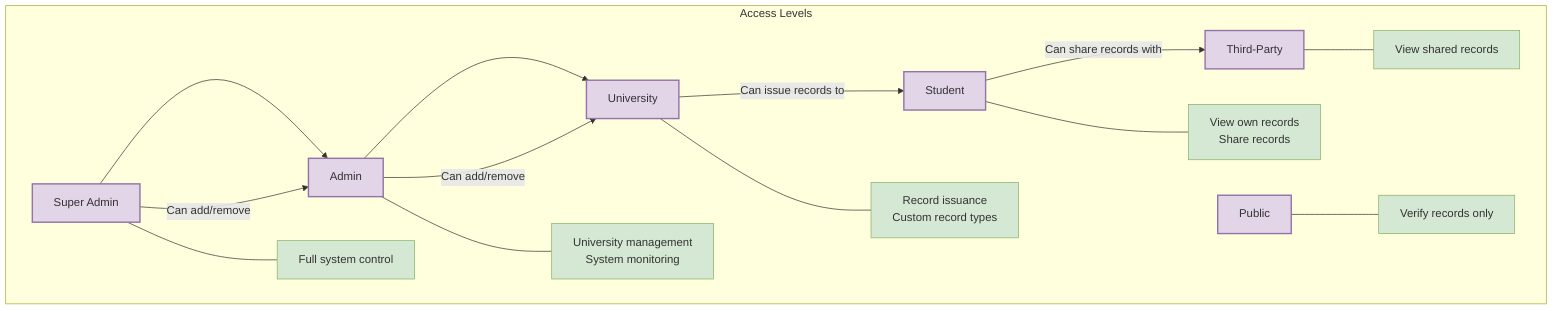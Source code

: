 flowchart TD
SA[Super Admin] --> Admin
Admin --> University

    SA --> |Can add/remove| Admin
    Admin --> |Can add/remove| University
    University --> |Can issue records to| Student
    Student --> |Can share records with| Third-Party

    subgraph "Access Levels"
        SA --- SA_access[Full system control]
        Admin --- Admin_access[University management<br>System monitoring]
        University --- Uni_access[Record issuance<br>Custom record types]
        Student --- Student_access[View own records<br>Share records]
        Third-Party --- TP_access[View shared records]
        Public --- Public_access[Verify records only]
    end

    classDef role fill:#e1d5e7,stroke:#9673a6,stroke-width:2px
    classDef access fill:#d5e8d4,stroke:#82b366,stroke-width:1px

    class SA,Admin,University,Student,Third-Party,Public role
    class SA_access,Admin_access,Uni_access,Student_access,TP_access,Public_access access